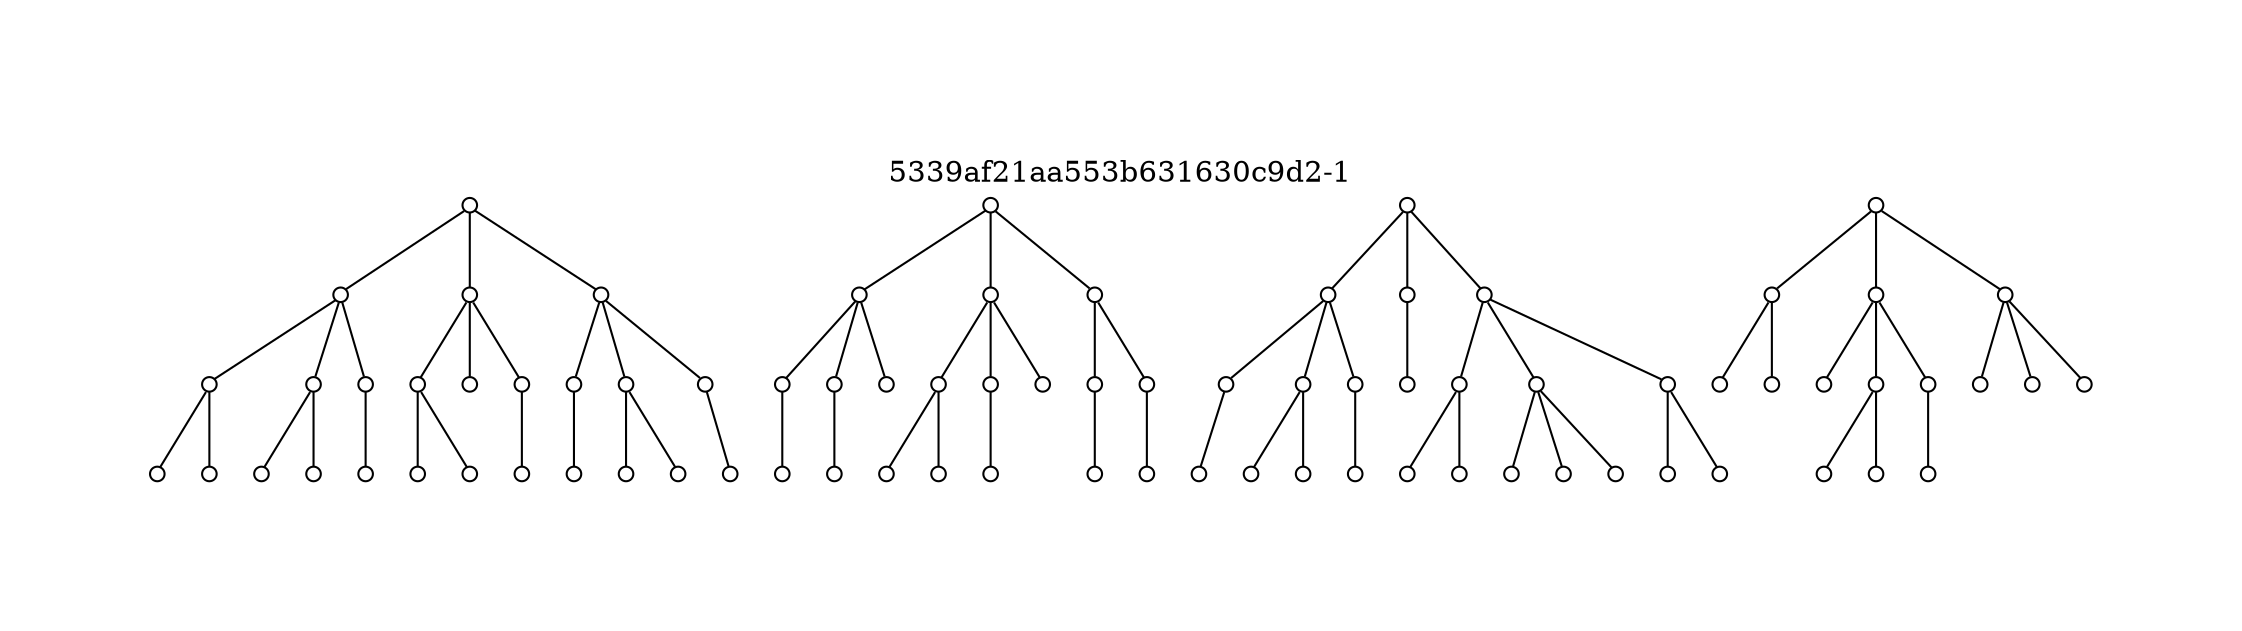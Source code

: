 strict graph "5339af21aa553b631630c9d2-1" {
labelloc=t;
ratio=auto;
pad="1.0";
label="5339af21aa553b631630c9d2-1";
node [fixedsize=true, width="0.1", shape=circle, height="0.1", label=""];
0;
1;
2;
3;
4;
5;
6;
7;
8;
9;
10;
11;
12;
14;
15;
16;
18;
21;
23;
24;
30;
33;
35;
36;
37;
40;
41;
42;
43;
44;
45;
46;
47;
48;
49;
50;
51;
54;
56;
62;
64;
65;
73;
75;
80;
81;
82;
83;
84;
85;
86;
87;
90;
91;
92;
94;
96;
97;
99;
112;
113;
114;
115;
116;
117;
119;
120;
121;
122;
123;
125;
126;
127;
128;
129;
130;
131;
132;
146;
147;
150;
0 -- 3;
0 -- 2;
0 -- 1;
1 -- 5;
1 -- 4;
1 -- 6;
2 -- 9;
2 -- 7;
2 -- 8;
3 -- 11;
3 -- 12;
3 -- 10;
4 -- 15;
4 -- 14;
5 -- 18;
5 -- 16;
10 -- 33;
6 -- 21;
7 -- 23;
7 -- 24;
9 -- 30;
11 -- 35;
11 -- 36;
12 -- 37;
40 -- 41;
42 -- 47;
40 -- 42;
43 -- 51;
43 -- 50;
40 -- 43;
44 -- 54;
41 -- 44;
45 -- 56;
41 -- 45;
41 -- 46;
42 -- 48;
48 -- 65;
42 -- 49;
51 -- 75;
47 -- 62;
47 -- 64;
50 -- 73;
80 -- 81;
81 -- 86;
81 -- 84;
81 -- 85;
80 -- 82;
82 -- 87;
83 -- 91;
83 -- 90;
80 -- 83;
83 -- 92;
84 -- 94;
85 -- 97;
85 -- 96;
86 -- 99;
91 -- 116;
92 -- 117;
90 -- 112;
90 -- 113;
91 -- 114;
91 -- 115;
92 -- 119;
120 -- 121;
120 -- 122;
120 -- 123;
121 -- 125;
121 -- 126;
122 -- 129;
122 -- 127;
123 -- 131;
122 -- 128;
123 -- 130;
123 -- 132;
128 -- 146;
128 -- 147;
129 -- 150;
}
